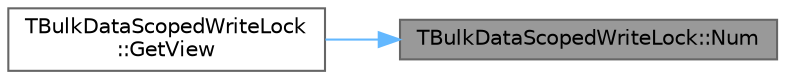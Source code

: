 digraph "TBulkDataScopedWriteLock::Num"
{
 // INTERACTIVE_SVG=YES
 // LATEX_PDF_SIZE
  bgcolor="transparent";
  edge [fontname=Helvetica,fontsize=10,labelfontname=Helvetica,labelfontsize=10];
  node [fontname=Helvetica,fontsize=10,shape=box,height=0.2,width=0.4];
  rankdir="RL";
  Node1 [id="Node000001",label="TBulkDataScopedWriteLock::Num",height=0.2,width=0.4,color="gray40", fillcolor="grey60", style="filled", fontcolor="black",tooltip="Returns the number of elements in the bulkdata payload."];
  Node1 -> Node2 [id="edge1_Node000001_Node000002",dir="back",color="steelblue1",style="solid",tooltip=" "];
  Node2 [id="Node000002",label="TBulkDataScopedWriteLock\l::GetView",height=0.2,width=0.4,color="grey40", fillcolor="white", style="filled",URL="$d6/da7/classTBulkDataScopedWriteLock.html#a5407ac5db7255af67f2b3f5c3d7adca2",tooltip="Returns the bulkdata payload wrapped in a TArrayView64 for added safety."];
}
